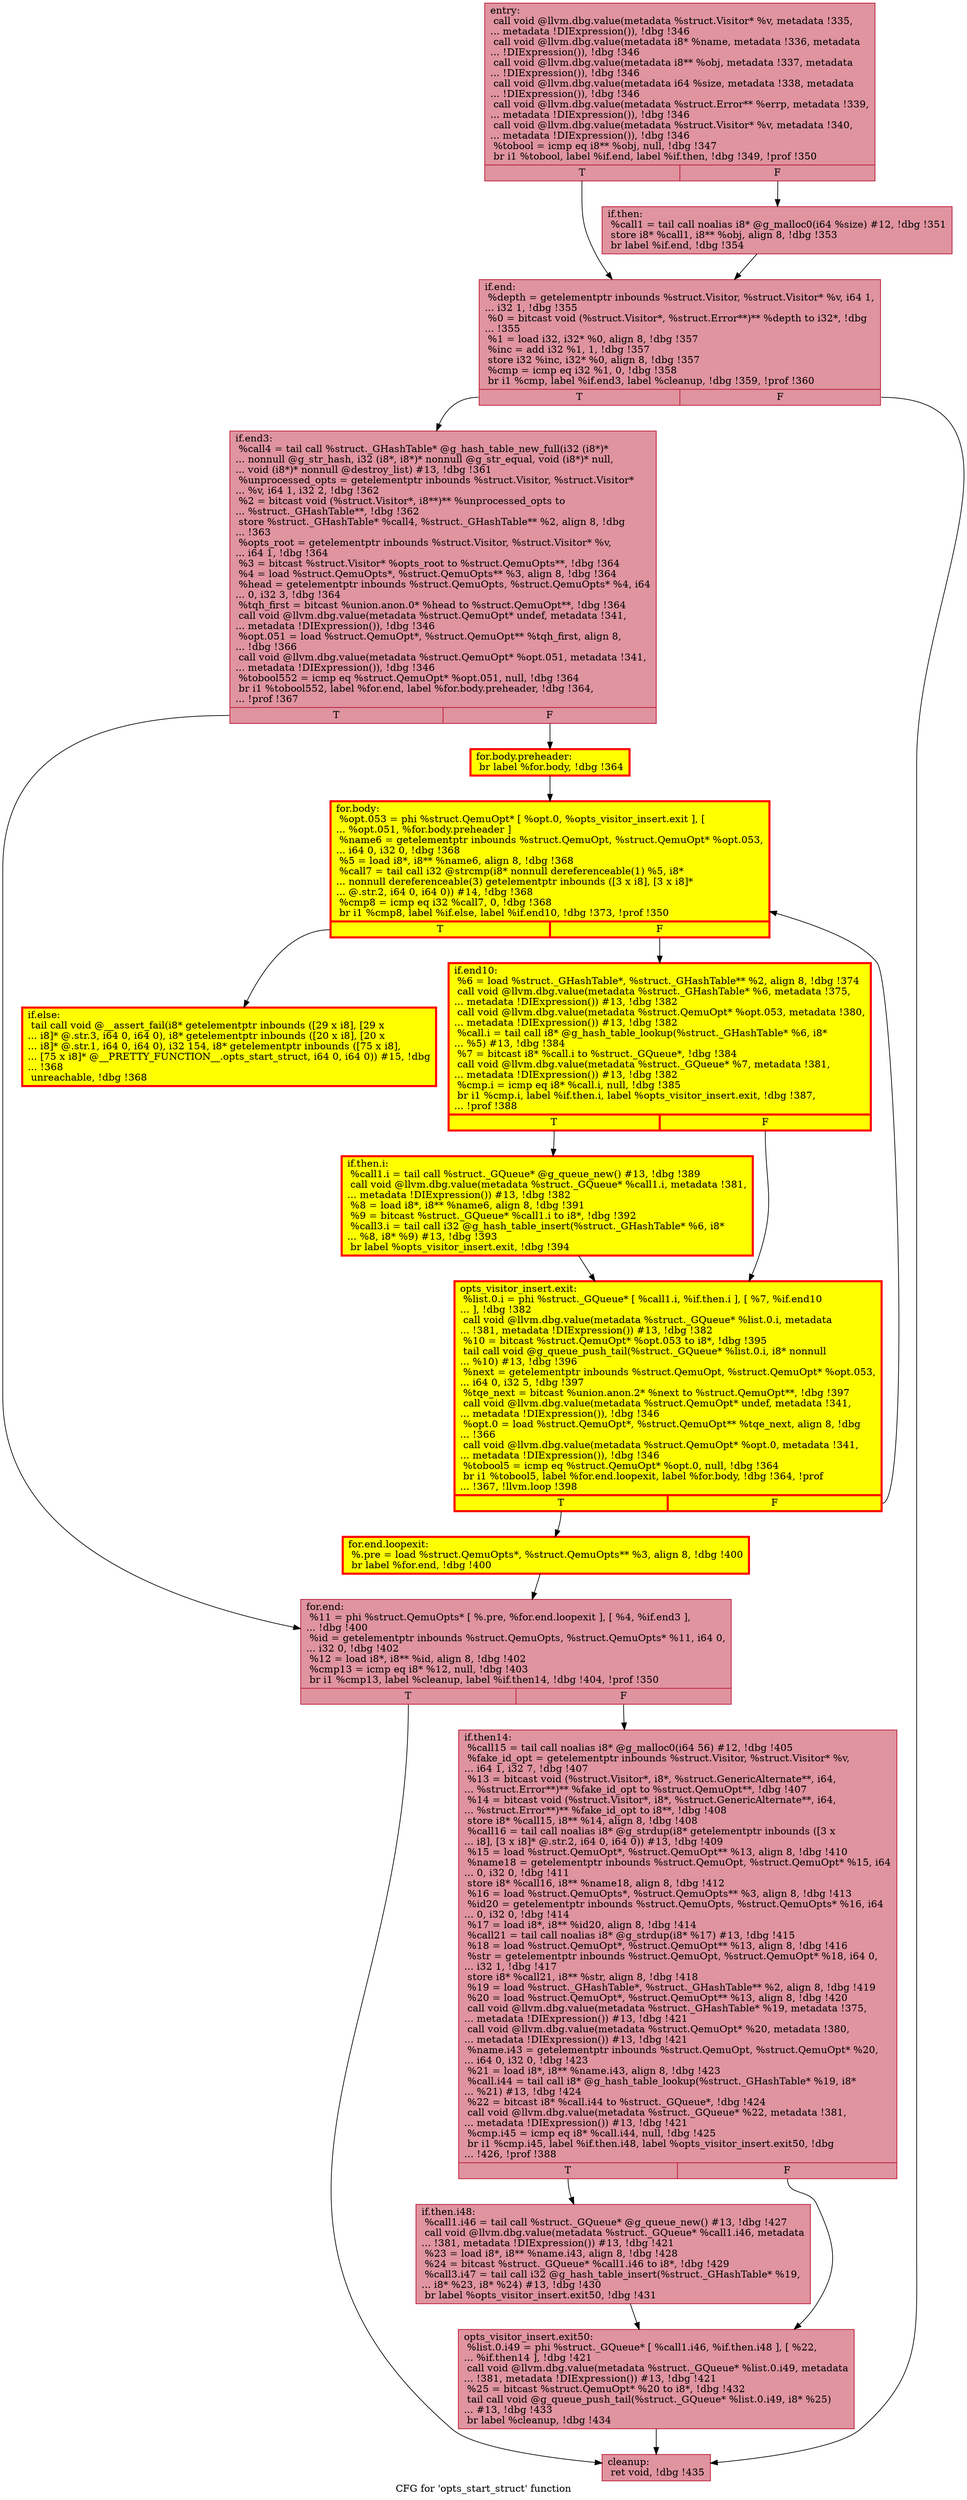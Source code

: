 digraph "CFG for 'opts_start_struct' function" {
	label="CFG for 'opts_start_struct' function";

	Node0x557d825e74e0 [shape=record,color="#b70d28ff", style=filled, fillcolor="#b70d2870",label="{entry:\l  call void @llvm.dbg.value(metadata %struct.Visitor* %v, metadata !335,\l... metadata !DIExpression()), !dbg !346\l  call void @llvm.dbg.value(metadata i8* %name, metadata !336, metadata\l... !DIExpression()), !dbg !346\l  call void @llvm.dbg.value(metadata i8** %obj, metadata !337, metadata\l... !DIExpression()), !dbg !346\l  call void @llvm.dbg.value(metadata i64 %size, metadata !338, metadata\l... !DIExpression()), !dbg !346\l  call void @llvm.dbg.value(metadata %struct.Error** %errp, metadata !339,\l... metadata !DIExpression()), !dbg !346\l  call void @llvm.dbg.value(metadata %struct.Visitor* %v, metadata !340,\l... metadata !DIExpression()), !dbg !346\l  %tobool = icmp eq i8** %obj, null, !dbg !347\l  br i1 %tobool, label %if.end, label %if.then, !dbg !349, !prof !350\l|{<s0>T|<s1>F}}"];
	Node0x557d825e74e0:s0 -> Node0x557d82719720;
	Node0x557d825e74e0:s1 -> Node0x557d827196d0;
	Node0x557d827196d0 [shape=record,color="#b70d28ff", style=filled, fillcolor="#b70d2870",label="{if.then:                                          \l  %call1 = tail call noalias i8* @g_malloc0(i64 %size) #12, !dbg !351\l  store i8* %call1, i8** %obj, align 8, !dbg !353\l  br label %if.end, !dbg !354\l}"];
	Node0x557d827196d0 -> Node0x557d82719720;
	Node0x557d82719720 [shape=record,color="#b70d28ff", style=filled, fillcolor="#b70d2870",label="{if.end:                                           \l  %depth = getelementptr inbounds %struct.Visitor, %struct.Visitor* %v, i64 1,\l... i32 1, !dbg !355\l  %0 = bitcast void (%struct.Visitor*, %struct.Error**)** %depth to i32*, !dbg\l... !355\l  %1 = load i32, i32* %0, align 8, !dbg !357\l  %inc = add i32 %1, 1, !dbg !357\l  store i32 %inc, i32* %0, align 8, !dbg !357\l  %cmp = icmp eq i32 %1, 0, !dbg !358\l  br i1 %cmp, label %if.end3, label %cleanup, !dbg !359, !prof !360\l|{<s0>T|<s1>F}}"];
	Node0x557d82719720:s0 -> Node0x557d82719ce0;
	Node0x557d82719720:s1 -> Node0x557d8271a370;
	Node0x557d82719ce0 [shape=record,color="#b70d28ff", style=filled, fillcolor="#b70d2870",label="{if.end3:                                          \l  %call4 = tail call %struct._GHashTable* @g_hash_table_new_full(i32 (i8*)*\l... nonnull @g_str_hash, i32 (i8*, i8*)* nonnull @g_str_equal, void (i8*)* null,\l... void (i8*)* nonnull @destroy_list) #13, !dbg !361\l  %unprocessed_opts = getelementptr inbounds %struct.Visitor, %struct.Visitor*\l... %v, i64 1, i32 2, !dbg !362\l  %2 = bitcast void (%struct.Visitor*, i8**)** %unprocessed_opts to\l... %struct._GHashTable**, !dbg !362\l  store %struct._GHashTable* %call4, %struct._GHashTable** %2, align 8, !dbg\l... !363\l  %opts_root = getelementptr inbounds %struct.Visitor, %struct.Visitor* %v,\l... i64 1, !dbg !364\l  %3 = bitcast %struct.Visitor* %opts_root to %struct.QemuOpts**, !dbg !364\l  %4 = load %struct.QemuOpts*, %struct.QemuOpts** %3, align 8, !dbg !364\l  %head = getelementptr inbounds %struct.QemuOpts, %struct.QemuOpts* %4, i64\l... 0, i32 3, !dbg !364\l  %tqh_first = bitcast %union.anon.0* %head to %struct.QemuOpt**, !dbg !364\l  call void @llvm.dbg.value(metadata %struct.QemuOpt* undef, metadata !341,\l... metadata !DIExpression()), !dbg !346\l  %opt.051 = load %struct.QemuOpt*, %struct.QemuOpt** %tqh_first, align 8,\l... !dbg !366\l  call void @llvm.dbg.value(metadata %struct.QemuOpt* %opt.051, metadata !341,\l... metadata !DIExpression()), !dbg !346\l  %tobool552 = icmp eq %struct.QemuOpt* %opt.051, null, !dbg !364\l  br i1 %tobool552, label %for.end, label %for.body.preheader, !dbg !364,\l... !prof !367\l|{<s0>T|<s1>F}}"];
	Node0x557d82719ce0:s0 -> Node0x557d8271ca40;
	Node0x557d82719ce0:s1 -> Node0x557d82787950;
	Node0x557d82787950 [shape=record,penwidth=3.0, style="filled", color="red", fillcolor="yellow",label="{for.body.preheader:                               \l  br label %for.body, !dbg !364\l}"];
	Node0x557d82787950 -> Node0x557d8271ce70;
	Node0x557d8271ce70 [shape=record,penwidth=3.0, style="filled", color="red", fillcolor="yellow",label="{for.body:                                         \l  %opt.053 = phi %struct.QemuOpt* [ %opt.0, %opts_visitor_insert.exit ], [\l... %opt.051, %for.body.preheader ]\l  %name6 = getelementptr inbounds %struct.QemuOpt, %struct.QemuOpt* %opt.053,\l... i64 0, i32 0, !dbg !368\l  %5 = load i8*, i8** %name6, align 8, !dbg !368\l  %call7 = tail call i32 @strcmp(i8* nonnull dereferenceable(1) %5, i8*\l... nonnull dereferenceable(3) getelementptr inbounds ([3 x i8], [3 x i8]*\l... @.str.2, i64 0, i64 0)) #14, !dbg !368\l  %cmp8 = icmp eq i32 %call7, 0, !dbg !368\l  br i1 %cmp8, label %if.else, label %if.end10, !dbg !373, !prof !350\l|{<s0>T|<s1>F}}"];
	Node0x557d8271ce70:s0 -> Node0x557d8271d2d0;
	Node0x557d8271ce70:s1 -> Node0x557d8271d260;
	Node0x557d8271d2d0 [shape=record,penwidth=3.0, style="filled", color="red", fillcolor="yellow",label="{if.else:                                          \l  tail call void @__assert_fail(i8* getelementptr inbounds ([29 x i8], [29 x\l... i8]* @.str.3, i64 0, i64 0), i8* getelementptr inbounds ([20 x i8], [20 x\l... i8]* @.str.1, i64 0, i64 0), i32 154, i8* getelementptr inbounds ([75 x i8],\l... [75 x i8]* @__PRETTY_FUNCTION__.opts_start_struct, i64 0, i64 0)) #15, !dbg\l... !368\l  unreachable, !dbg !368\l}"];
	Node0x557d8271d260 [shape=record,penwidth=3.0, style="filled", color="red", fillcolor="yellow",label="{if.end10:                                         \l  %6 = load %struct._GHashTable*, %struct._GHashTable** %2, align 8, !dbg !374\l  call void @llvm.dbg.value(metadata %struct._GHashTable* %6, metadata !375,\l... metadata !DIExpression()) #13, !dbg !382\l  call void @llvm.dbg.value(metadata %struct.QemuOpt* %opt.053, metadata !380,\l... metadata !DIExpression()) #13, !dbg !382\l  %call.i = tail call i8* @g_hash_table_lookup(%struct._GHashTable* %6, i8*\l... %5) #13, !dbg !384\l  %7 = bitcast i8* %call.i to %struct._GQueue*, !dbg !384\l  call void @llvm.dbg.value(metadata %struct._GQueue* %7, metadata !381,\l... metadata !DIExpression()) #13, !dbg !382\l  %cmp.i = icmp eq i8* %call.i, null, !dbg !385\l  br i1 %cmp.i, label %if.then.i, label %opts_visitor_insert.exit, !dbg !387,\l... !prof !388\l|{<s0>T|<s1>F}}"];
	Node0x557d8271d260:s0 -> Node0x557d8277d1f0;
	Node0x557d8271d260:s1 -> Node0x557d8277d240;
	Node0x557d8277d1f0 [shape=record,penwidth=3.0, style="filled", color="red", fillcolor="yellow",label="{if.then.i:                                        \l  %call1.i = tail call %struct._GQueue* @g_queue_new() #13, !dbg !389\l  call void @llvm.dbg.value(metadata %struct._GQueue* %call1.i, metadata !381,\l... metadata !DIExpression()) #13, !dbg !382\l  %8 = load i8*, i8** %name6, align 8, !dbg !391\l  %9 = bitcast %struct._GQueue* %call1.i to i8*, !dbg !392\l  %call3.i = tail call i32 @g_hash_table_insert(%struct._GHashTable* %6, i8*\l... %8, i8* %9) #13, !dbg !393\l  br label %opts_visitor_insert.exit, !dbg !394\l}"];
	Node0x557d8277d1f0 -> Node0x557d8277d240;
	Node0x557d8277d240 [shape=record,penwidth=3.0, style="filled", color="red", fillcolor="yellow",label="{opts_visitor_insert.exit:                         \l  %list.0.i = phi %struct._GQueue* [ %call1.i, %if.then.i ], [ %7, %if.end10\l... ], !dbg !382\l  call void @llvm.dbg.value(metadata %struct._GQueue* %list.0.i, metadata\l... !381, metadata !DIExpression()) #13, !dbg !382\l  %10 = bitcast %struct.QemuOpt* %opt.053 to i8*, !dbg !395\l  tail call void @g_queue_push_tail(%struct._GQueue* %list.0.i, i8* nonnull\l... %10) #13, !dbg !396\l  %next = getelementptr inbounds %struct.QemuOpt, %struct.QemuOpt* %opt.053,\l... i64 0, i32 5, !dbg !397\l  %tqe_next = bitcast %union.anon.2* %next to %struct.QemuOpt**, !dbg !397\l  call void @llvm.dbg.value(metadata %struct.QemuOpt* undef, metadata !341,\l... metadata !DIExpression()), !dbg !346\l  %opt.0 = load %struct.QemuOpt*, %struct.QemuOpt** %tqe_next, align 8, !dbg\l... !366\l  call void @llvm.dbg.value(metadata %struct.QemuOpt* %opt.0, metadata !341,\l... metadata !DIExpression()), !dbg !346\l  %tobool5 = icmp eq %struct.QemuOpt* %opt.0, null, !dbg !364\l  br i1 %tobool5, label %for.end.loopexit, label %for.body, !dbg !364, !prof\l... !367, !llvm.loop !398\l|{<s0>T|<s1>F}}"];
	Node0x557d8277d240:s0 -> Node0x557d8275aff0;
	Node0x557d8277d240:s1 -> Node0x557d8271ce70;
	Node0x557d8275aff0 [shape=record,penwidth=3.0, style="filled", color="red", fillcolor="yellow",label="{for.end.loopexit:                                 \l  %.pre = load %struct.QemuOpts*, %struct.QemuOpts** %3, align 8, !dbg !400\l  br label %for.end, !dbg !400\l}"];
	Node0x557d8275aff0 -> Node0x557d8271ca40;
	Node0x557d8271ca40 [shape=record,color="#b70d28ff", style=filled, fillcolor="#b70d2870",label="{for.end:                                          \l  %11 = phi %struct.QemuOpts* [ %.pre, %for.end.loopexit ], [ %4, %if.end3 ],\l... !dbg !400\l  %id = getelementptr inbounds %struct.QemuOpts, %struct.QemuOpts* %11, i64 0,\l... i32 0, !dbg !402\l  %12 = load i8*, i8** %id, align 8, !dbg !402\l  %cmp13 = icmp eq i8* %12, null, !dbg !403\l  br i1 %cmp13, label %cleanup, label %if.then14, !dbg !404, !prof !350\l|{<s0>T|<s1>F}}"];
	Node0x557d8271ca40:s0 -> Node0x557d8271a370;
	Node0x557d8271ca40:s1 -> Node0x557d826b6400;
	Node0x557d826b6400 [shape=record,color="#b70d28ff", style=filled, fillcolor="#b70d2870",label="{if.then14:                                        \l  %call15 = tail call noalias i8* @g_malloc0(i64 56) #12, !dbg !405\l  %fake_id_opt = getelementptr inbounds %struct.Visitor, %struct.Visitor* %v,\l... i64 1, i32 7, !dbg !407\l  %13 = bitcast void (%struct.Visitor*, i8*, %struct.GenericAlternate**, i64,\l... %struct.Error**)** %fake_id_opt to %struct.QemuOpt**, !dbg !407\l  %14 = bitcast void (%struct.Visitor*, i8*, %struct.GenericAlternate**, i64,\l... %struct.Error**)** %fake_id_opt to i8**, !dbg !408\l  store i8* %call15, i8** %14, align 8, !dbg !408\l  %call16 = tail call noalias i8* @g_strdup(i8* getelementptr inbounds ([3 x\l... i8], [3 x i8]* @.str.2, i64 0, i64 0)) #13, !dbg !409\l  %15 = load %struct.QemuOpt*, %struct.QemuOpt** %13, align 8, !dbg !410\l  %name18 = getelementptr inbounds %struct.QemuOpt, %struct.QemuOpt* %15, i64\l... 0, i32 0, !dbg !411\l  store i8* %call16, i8** %name18, align 8, !dbg !412\l  %16 = load %struct.QemuOpts*, %struct.QemuOpts** %3, align 8, !dbg !413\l  %id20 = getelementptr inbounds %struct.QemuOpts, %struct.QemuOpts* %16, i64\l... 0, i32 0, !dbg !414\l  %17 = load i8*, i8** %id20, align 8, !dbg !414\l  %call21 = tail call noalias i8* @g_strdup(i8* %17) #13, !dbg !415\l  %18 = load %struct.QemuOpt*, %struct.QemuOpt** %13, align 8, !dbg !416\l  %str = getelementptr inbounds %struct.QemuOpt, %struct.QemuOpt* %18, i64 0,\l... i32 1, !dbg !417\l  store i8* %call21, i8** %str, align 8, !dbg !418\l  %19 = load %struct._GHashTable*, %struct._GHashTable** %2, align 8, !dbg !419\l  %20 = load %struct.QemuOpt*, %struct.QemuOpt** %13, align 8, !dbg !420\l  call void @llvm.dbg.value(metadata %struct._GHashTable* %19, metadata !375,\l... metadata !DIExpression()) #13, !dbg !421\l  call void @llvm.dbg.value(metadata %struct.QemuOpt* %20, metadata !380,\l... metadata !DIExpression()) #13, !dbg !421\l  %name.i43 = getelementptr inbounds %struct.QemuOpt, %struct.QemuOpt* %20,\l... i64 0, i32 0, !dbg !423\l  %21 = load i8*, i8** %name.i43, align 8, !dbg !423\l  %call.i44 = tail call i8* @g_hash_table_lookup(%struct._GHashTable* %19, i8*\l... %21) #13, !dbg !424\l  %22 = bitcast i8* %call.i44 to %struct._GQueue*, !dbg !424\l  call void @llvm.dbg.value(metadata %struct._GQueue* %22, metadata !381,\l... metadata !DIExpression()) #13, !dbg !421\l  %cmp.i45 = icmp eq i8* %call.i44, null, !dbg !425\l  br i1 %cmp.i45, label %if.then.i48, label %opts_visitor_insert.exit50, !dbg\l... !426, !prof !388\l|{<s0>T|<s1>F}}"];
	Node0x557d826b6400:s0 -> Node0x557d82788750;
	Node0x557d826b6400:s1 -> Node0x557d8285aa30;
	Node0x557d82788750 [shape=record,color="#b70d28ff", style=filled, fillcolor="#b70d2870",label="{if.then.i48:                                      \l  %call1.i46 = tail call %struct._GQueue* @g_queue_new() #13, !dbg !427\l  call void @llvm.dbg.value(metadata %struct._GQueue* %call1.i46, metadata\l... !381, metadata !DIExpression()) #13, !dbg !421\l  %23 = load i8*, i8** %name.i43, align 8, !dbg !428\l  %24 = bitcast %struct._GQueue* %call1.i46 to i8*, !dbg !429\l  %call3.i47 = tail call i32 @g_hash_table_insert(%struct._GHashTable* %19,\l... i8* %23, i8* %24) #13, !dbg !430\l  br label %opts_visitor_insert.exit50, !dbg !431\l}"];
	Node0x557d82788750 -> Node0x557d8285aa30;
	Node0x557d8285aa30 [shape=record,color="#b70d28ff", style=filled, fillcolor="#b70d2870",label="{opts_visitor_insert.exit50:                       \l  %list.0.i49 = phi %struct._GQueue* [ %call1.i46, %if.then.i48 ], [ %22,\l... %if.then14 ], !dbg !421\l  call void @llvm.dbg.value(metadata %struct._GQueue* %list.0.i49, metadata\l... !381, metadata !DIExpression()) #13, !dbg !421\l  %25 = bitcast %struct.QemuOpt* %20 to i8*, !dbg !432\l  tail call void @g_queue_push_tail(%struct._GQueue* %list.0.i49, i8* %25)\l... #13, !dbg !433\l  br label %cleanup, !dbg !434\l}"];
	Node0x557d8285aa30 -> Node0x557d8271a370;
	Node0x557d8271a370 [shape=record,color="#b70d28ff", style=filled, fillcolor="#b70d2870",label="{cleanup:                                          \l  ret void, !dbg !435\l}"];
}
